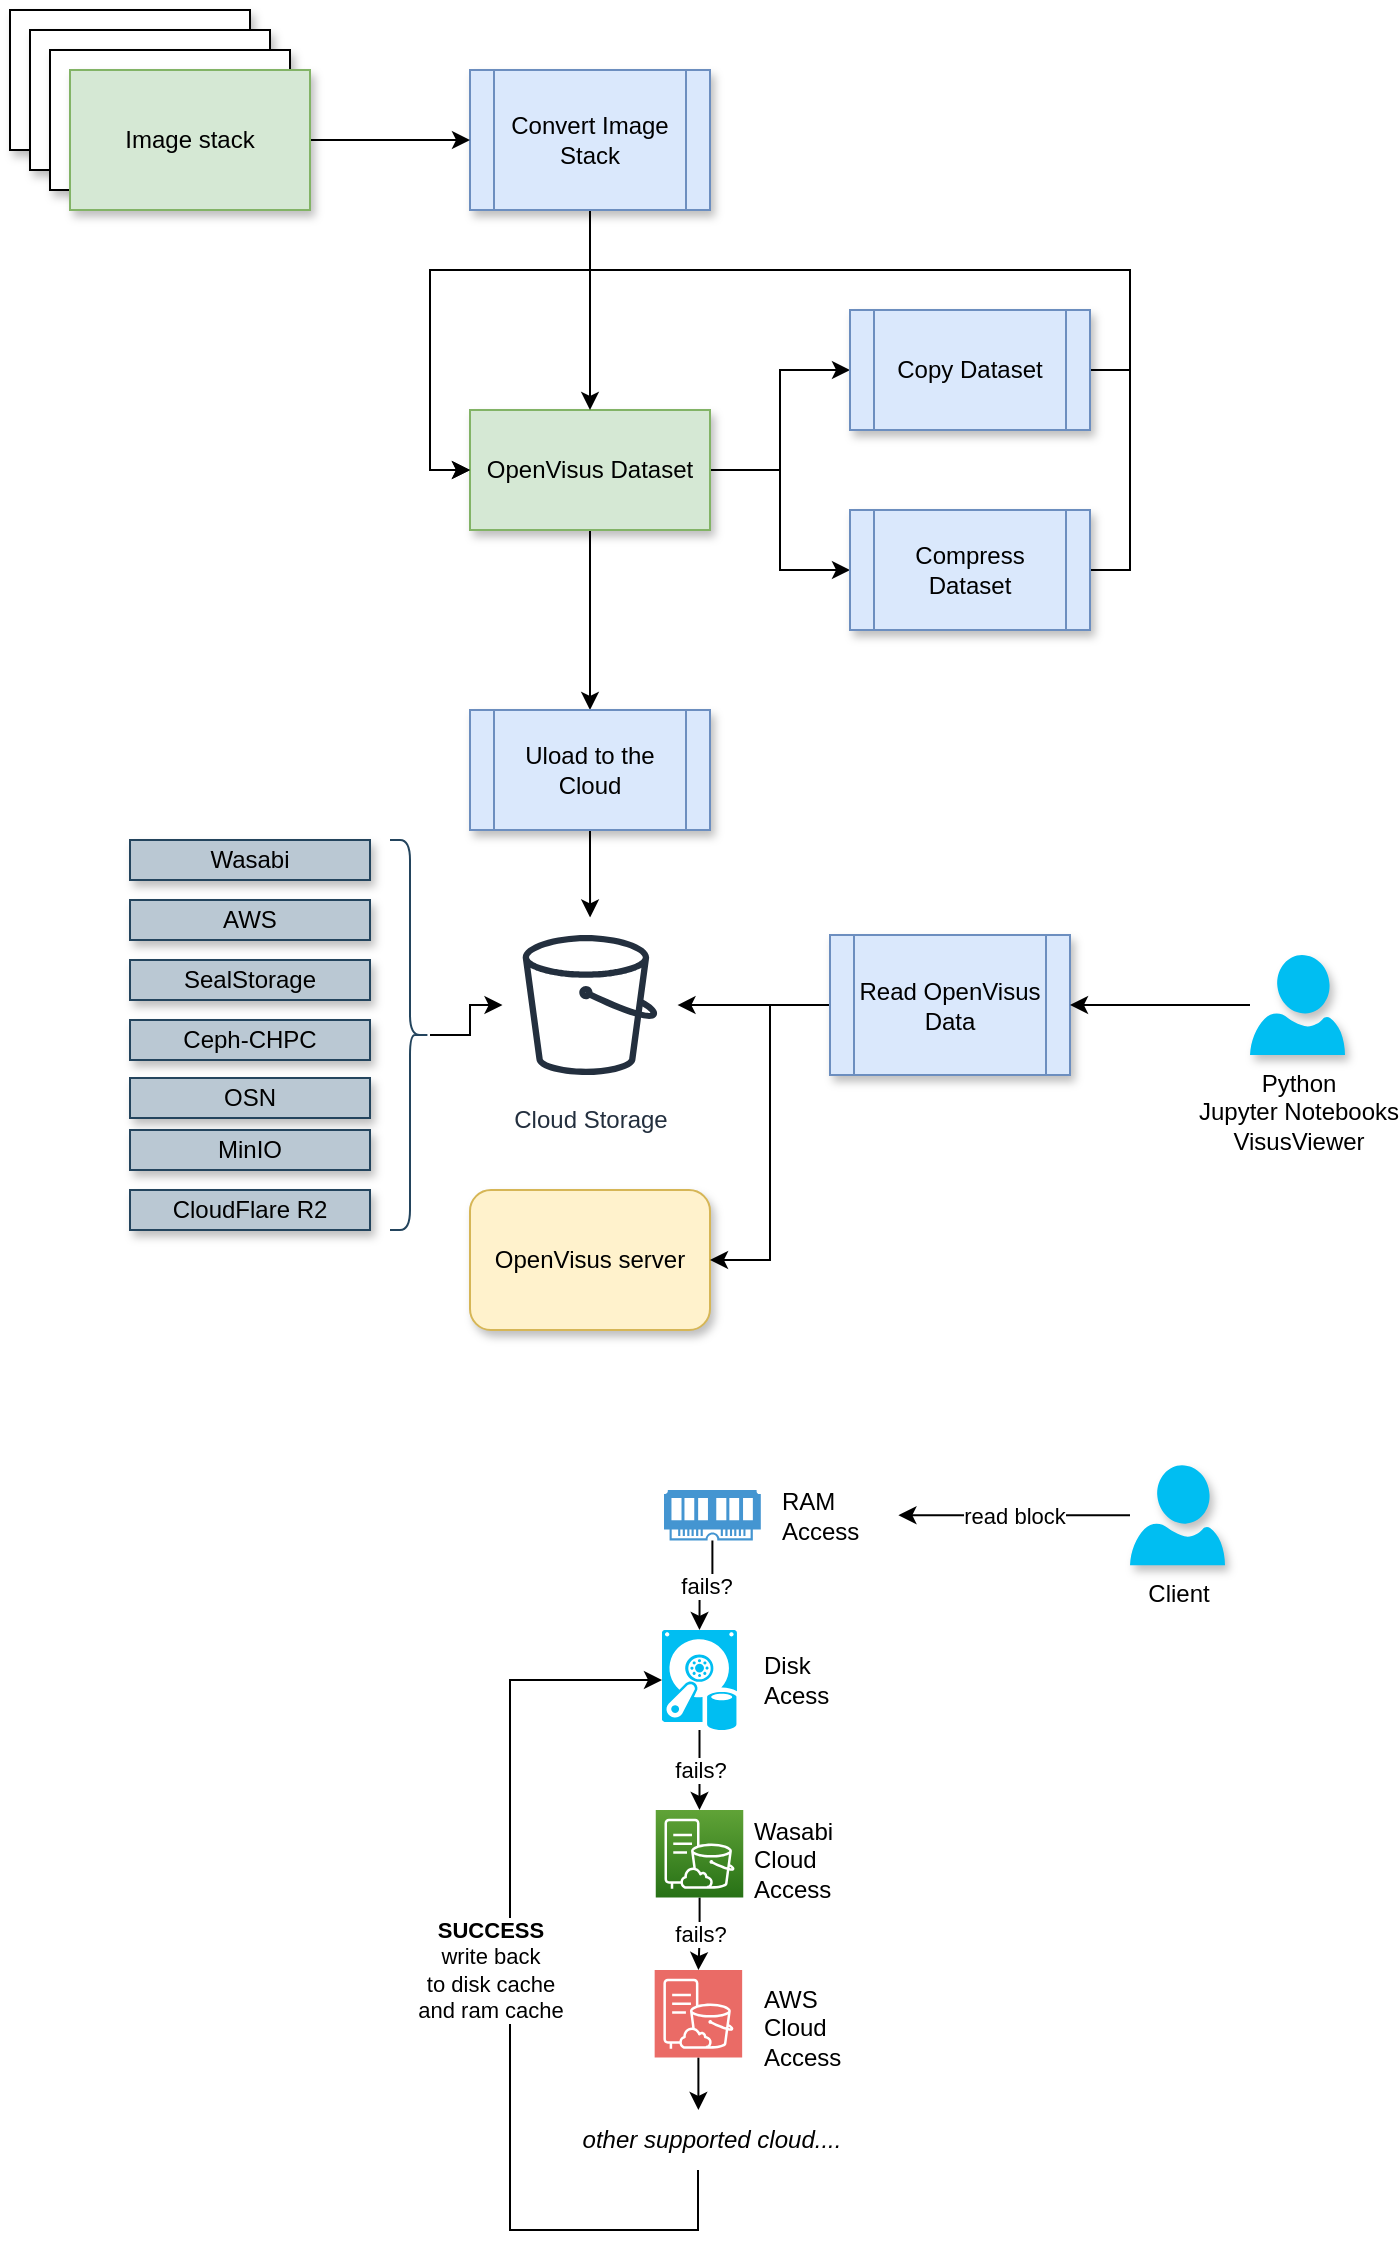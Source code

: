 <mxfile version="20.2.3" type="device"><diagram id="0JIthn8J01SLtCgRlbRt" name="Page-1"><mxGraphModel dx="874" dy="703" grid="1" gridSize="10" guides="1" tooltips="1" connect="1" arrows="1" fold="1" page="1" pageScale="1" pageWidth="850" pageHeight="1100" math="0" shadow="0"><root><mxCell id="0"/><mxCell id="1" parent="0"/><mxCell id="6HhECbit2GfQq6PjedMG-1" value="Image stack" style="rounded=0;whiteSpace=wrap;html=1;shadow=1;fontStyle=0" parent="1" vertex="1"><mxGeometry x="50" y="190" width="120" height="70" as="geometry"/></mxCell><mxCell id="6HhECbit2GfQq6PjedMG-10" style="edgeStyle=orthogonalEdgeStyle;rounded=0;orthogonalLoop=1;jettySize=auto;html=1;entryX=0;entryY=0.5;entryDx=0;entryDy=0;fontStyle=0" parent="1" source="6HhECbit2GfQq6PjedMG-2" target="6HhECbit2GfQq6PjedMG-9" edge="1"><mxGeometry relative="1" as="geometry"/></mxCell><mxCell id="6HhECbit2GfQq6PjedMG-13" style="edgeStyle=orthogonalEdgeStyle;rounded=0;orthogonalLoop=1;jettySize=auto;html=1;entryX=0;entryY=0.5;entryDx=0;entryDy=0;fontStyle=0" parent="1" source="6HhECbit2GfQq6PjedMG-2" target="6HhECbit2GfQq6PjedMG-12" edge="1"><mxGeometry relative="1" as="geometry"/></mxCell><mxCell id="6HhECbit2GfQq6PjedMG-17" style="edgeStyle=orthogonalEdgeStyle;rounded=0;orthogonalLoop=1;jettySize=auto;html=1;entryX=0.5;entryY=0;entryDx=0;entryDy=0;fontStyle=0" parent="1" source="6HhECbit2GfQq6PjedMG-2" target="6HhECbit2GfQq6PjedMG-15" edge="1"><mxGeometry relative="1" as="geometry"/></mxCell><mxCell id="6HhECbit2GfQq6PjedMG-2" value="OpenVisus Dataset" style="rounded=0;whiteSpace=wrap;html=1;shadow=1;fillColor=#d5e8d4;strokeColor=#82b366;fontStyle=0" parent="1" vertex="1"><mxGeometry x="280" y="390" width="120" height="60" as="geometry"/></mxCell><mxCell id="6HhECbit2GfQq6PjedMG-8" style="edgeStyle=orthogonalEdgeStyle;rounded=0;orthogonalLoop=1;jettySize=auto;html=1;entryX=0.5;entryY=0;entryDx=0;entryDy=0;fontStyle=0" parent="1" source="6HhECbit2GfQq6PjedMG-6" target="6HhECbit2GfQq6PjedMG-2" edge="1"><mxGeometry relative="1" as="geometry"/></mxCell><mxCell id="6HhECbit2GfQq6PjedMG-6" value="Convert Image Stack" style="shape=process;whiteSpace=wrap;html=1;backgroundOutline=1;shadow=1;fillColor=#dae8fc;strokeColor=#6c8ebf;fontStyle=0" parent="1" vertex="1"><mxGeometry x="280" y="220" width="120" height="70" as="geometry"/></mxCell><mxCell id="6HhECbit2GfQq6PjedMG-11" style="edgeStyle=orthogonalEdgeStyle;rounded=0;orthogonalLoop=1;jettySize=auto;html=1;entryX=0;entryY=0.5;entryDx=0;entryDy=0;exitX=1;exitY=0.5;exitDx=0;exitDy=0;fontStyle=0" parent="1" source="6HhECbit2GfQq6PjedMG-9" target="6HhECbit2GfQq6PjedMG-2" edge="1"><mxGeometry relative="1" as="geometry"><Array as="points"><mxPoint x="610" y="370"/><mxPoint x="610" y="320"/><mxPoint x="260" y="320"/><mxPoint x="260" y="420"/></Array></mxGeometry></mxCell><mxCell id="6HhECbit2GfQq6PjedMG-9" value="Copy Dataset" style="shape=process;whiteSpace=wrap;html=1;backgroundOutline=1;shadow=1;fillColor=#dae8fc;strokeColor=#6c8ebf;fontStyle=0" parent="1" vertex="1"><mxGeometry x="470" y="340" width="120" height="60" as="geometry"/></mxCell><mxCell id="6HhECbit2GfQq6PjedMG-14" style="edgeStyle=orthogonalEdgeStyle;rounded=0;orthogonalLoop=1;jettySize=auto;html=1;entryX=0;entryY=0.5;entryDx=0;entryDy=0;exitX=1;exitY=0.5;exitDx=0;exitDy=0;fontStyle=0" parent="1" source="6HhECbit2GfQq6PjedMG-12" target="6HhECbit2GfQq6PjedMG-2" edge="1"><mxGeometry relative="1" as="geometry"><Array as="points"><mxPoint x="610" y="470"/><mxPoint x="610" y="320"/><mxPoint x="260" y="320"/><mxPoint x="260" y="420"/></Array></mxGeometry></mxCell><mxCell id="6HhECbit2GfQq6PjedMG-12" value="Compress Dataset" style="shape=process;whiteSpace=wrap;html=1;backgroundOutline=1;shadow=1;fillColor=#dae8fc;strokeColor=#6c8ebf;fontStyle=0" parent="1" vertex="1"><mxGeometry x="470" y="440" width="120" height="60" as="geometry"/></mxCell><mxCell id="6HhECbit2GfQq6PjedMG-19" style="edgeStyle=orthogonalEdgeStyle;rounded=0;orthogonalLoop=1;jettySize=auto;html=1;fontStyle=0" parent="1" source="6HhECbit2GfQq6PjedMG-15" target="6HhECbit2GfQq6PjedMG-18" edge="1"><mxGeometry relative="1" as="geometry"/></mxCell><mxCell id="6HhECbit2GfQq6PjedMG-15" value="Uload to the Cloud" style="shape=process;whiteSpace=wrap;html=1;backgroundOutline=1;shadow=1;fillColor=#dae8fc;strokeColor=#6c8ebf;fontStyle=0" parent="1" vertex="1"><mxGeometry x="280" y="540" width="120" height="60" as="geometry"/></mxCell><mxCell id="6HhECbit2GfQq6PjedMG-18" value="Cloud Storage" style="sketch=0;outlineConnect=0;fontColor=#232F3E;gradientColor=none;strokeColor=#232F3E;fillColor=#ffffff;dashed=0;verticalLabelPosition=bottom;verticalAlign=top;align=center;html=1;fontSize=12;fontStyle=0;aspect=fixed;shape=mxgraph.aws4.resourceIcon;resIcon=mxgraph.aws4.bucket;shadow=0;" parent="1" vertex="1"><mxGeometry x="296.25" y="643.75" width="87.5" height="87.5" as="geometry"/></mxCell><mxCell id="6HhECbit2GfQq6PjedMG-20" value="Image stack" style="rounded=0;whiteSpace=wrap;html=1;shadow=1;fontStyle=0" parent="1" vertex="1"><mxGeometry x="60" y="200" width="120" height="70" as="geometry"/></mxCell><mxCell id="6HhECbit2GfQq6PjedMG-21" value="OpenVisus server" style="rounded=1;whiteSpace=wrap;html=1;shadow=1;fillColor=#fff2cc;strokeColor=#d6b656;fontStyle=0" parent="1" vertex="1"><mxGeometry x="280" y="780" width="120" height="70" as="geometry"/></mxCell><mxCell id="6HhECbit2GfQq6PjedMG-26" style="edgeStyle=orthogonalEdgeStyle;rounded=0;orthogonalLoop=1;jettySize=auto;html=1;fontStyle=0" parent="1" source="6HhECbit2GfQq6PjedMG-25" target="6HhECbit2GfQq6PjedMG-18" edge="1"><mxGeometry relative="1" as="geometry"/></mxCell><mxCell id="6HhECbit2GfQq6PjedMG-27" style="edgeStyle=orthogonalEdgeStyle;rounded=0;orthogonalLoop=1;jettySize=auto;html=1;entryX=1;entryY=0.5;entryDx=0;entryDy=0;fontStyle=0" parent="1" source="6HhECbit2GfQq6PjedMG-25" target="6HhECbit2GfQq6PjedMG-21" edge="1"><mxGeometry relative="1" as="geometry"/></mxCell><mxCell id="6HhECbit2GfQq6PjedMG-25" value="Read OpenVisus Data" style="shape=process;whiteSpace=wrap;html=1;backgroundOutline=1;shadow=1;fillColor=#dae8fc;strokeColor=#6c8ebf;fontStyle=0" parent="1" vertex="1"><mxGeometry x="460" y="652.5" width="120" height="70" as="geometry"/></mxCell><mxCell id="6HhECbit2GfQq6PjedMG-33" style="edgeStyle=orthogonalEdgeStyle;rounded=0;orthogonalLoop=1;jettySize=auto;html=1;entryX=0;entryY=0.5;entryDx=0;entryDy=0;exitX=1;exitY=0.5;exitDx=0;exitDy=0;fontStyle=0" parent="1" source="6HhECbit2GfQq6PjedMG-32" target="6HhECbit2GfQq6PjedMG-6" edge="1"><mxGeometry relative="1" as="geometry"/></mxCell><mxCell id="6HhECbit2GfQq6PjedMG-31" value="Image stack" style="rounded=0;whiteSpace=wrap;html=1;shadow=1;fontStyle=0" parent="1" vertex="1"><mxGeometry x="70" y="210" width="120" height="70" as="geometry"/></mxCell><mxCell id="6HhECbit2GfQq6PjedMG-32" value="Image stack" style="rounded=0;whiteSpace=wrap;html=1;shadow=1;fillColor=#d5e8d4;strokeColor=#82b366;fontStyle=0" parent="1" vertex="1"><mxGeometry x="80" y="220" width="120" height="70" as="geometry"/></mxCell><mxCell id="6HhECbit2GfQq6PjedMG-39" style="edgeStyle=orthogonalEdgeStyle;rounded=0;orthogonalLoop=1;jettySize=auto;html=1;entryX=1;entryY=0.5;entryDx=0;entryDy=0;fontStyle=0" parent="1" source="6HhECbit2GfQq6PjedMG-37" target="6HhECbit2GfQq6PjedMG-25" edge="1"><mxGeometry relative="1" as="geometry"/></mxCell><mxCell id="6HhECbit2GfQq6PjedMG-37" value="Python&lt;br&gt;Jupyter Notebooks&lt;br&gt;VisusViewer" style="verticalLabelPosition=bottom;html=1;verticalAlign=top;align=center;strokeColor=none;fillColor=#00BEF2;shape=mxgraph.azure.user;shadow=1;fontStyle=0" parent="1" vertex="1"><mxGeometry x="670" y="662.5" width="47.5" height="50" as="geometry"/></mxCell><mxCell id="TS244hPnD00leVRMf_4O-1" value="Wasabi" style="rounded=0;whiteSpace=wrap;html=1;fillColor=#bac8d3;strokeColor=#23445d;shadow=1;" parent="1" vertex="1"><mxGeometry x="110" y="605" width="120" height="20" as="geometry"/></mxCell><mxCell id="TS244hPnD00leVRMf_4O-2" value="AWS" style="rounded=0;whiteSpace=wrap;html=1;fillColor=#bac8d3;strokeColor=#23445d;shadow=1;" parent="1" vertex="1"><mxGeometry x="110" y="635" width="120" height="20" as="geometry"/></mxCell><mxCell id="TS244hPnD00leVRMf_4O-3" value="SealStorage" style="rounded=0;whiteSpace=wrap;html=1;fillColor=#bac8d3;strokeColor=#23445d;shadow=1;" parent="1" vertex="1"><mxGeometry x="110" y="665" width="120" height="20" as="geometry"/></mxCell><mxCell id="TS244hPnD00leVRMf_4O-4" value="Ceph-CHPC" style="rounded=0;whiteSpace=wrap;html=1;fillColor=#bac8d3;strokeColor=#23445d;shadow=1;" parent="1" vertex="1"><mxGeometry x="110" y="695" width="120" height="20" as="geometry"/></mxCell><mxCell id="TS244hPnD00leVRMf_4O-5" value="OSN" style="rounded=0;whiteSpace=wrap;html=1;fillColor=#bac8d3;strokeColor=#23445d;shadow=1;" parent="1" vertex="1"><mxGeometry x="110" y="724" width="120" height="20" as="geometry"/></mxCell><mxCell id="TS244hPnD00leVRMf_4O-7" value="MinIO" style="rounded=0;whiteSpace=wrap;html=1;fillColor=#bac8d3;strokeColor=#23445d;shadow=1;" parent="1" vertex="1"><mxGeometry x="110" y="750" width="120" height="20" as="geometry"/></mxCell><mxCell id="TS244hPnD00leVRMf_4O-11" style="edgeStyle=orthogonalEdgeStyle;rounded=0;orthogonalLoop=1;jettySize=auto;html=1;" parent="1" source="TS244hPnD00leVRMf_4O-10" target="6HhECbit2GfQq6PjedMG-18" edge="1"><mxGeometry relative="1" as="geometry"/></mxCell><mxCell id="TS244hPnD00leVRMf_4O-10" value="" style="shape=curlyBracket;whiteSpace=wrap;html=1;rounded=1;flipH=1;fillColor=#bac8d3;strokeColor=#23445d;" parent="1" vertex="1"><mxGeometry x="240" y="605" width="20" height="195" as="geometry"/></mxCell><mxCell id="s9lXoAa2pt84-g5Ai3nA-12" value="fails?" style="edgeStyle=orthogonalEdgeStyle;rounded=0;orthogonalLoop=1;jettySize=auto;html=1;entryX=0.5;entryY=0;entryDx=0;entryDy=0;entryPerimeter=0;" edge="1" parent="1" source="s9lXoAa2pt84-g5Ai3nA-1" target="s9lXoAa2pt84-g5Ai3nA-9"><mxGeometry relative="1" as="geometry"/></mxCell><mxCell id="s9lXoAa2pt84-g5Ai3nA-1" value="" style="pointerEvents=1;shadow=0;dashed=0;html=1;strokeColor=none;fillColor=#4495D1;labelPosition=center;verticalLabelPosition=bottom;verticalAlign=top;align=center;outlineConnect=0;shape=mxgraph.veeam.ram;" vertex="1" parent="1"><mxGeometry x="377" y="930" width="48.4" height="25.2" as="geometry"/></mxCell><mxCell id="s9lXoAa2pt84-g5Ai3nA-11" value="read block" style="edgeStyle=orthogonalEdgeStyle;rounded=0;orthogonalLoop=1;jettySize=auto;html=1;" edge="1" parent="1" source="s9lXoAa2pt84-g5Ai3nA-2" target="s9lXoAa2pt84-g5Ai3nA-29"><mxGeometry relative="1" as="geometry"><mxPoint x="520" y="942.6" as="targetPoint"/></mxGeometry></mxCell><mxCell id="s9lXoAa2pt84-g5Ai3nA-2" value="Client&lt;br&gt;" style="verticalLabelPosition=bottom;html=1;verticalAlign=top;align=center;strokeColor=none;fillColor=#00BEF2;shape=mxgraph.azure.user;shadow=1;fontStyle=0" vertex="1" parent="1"><mxGeometry x="610" y="917.6" width="47.5" height="50" as="geometry"/></mxCell><mxCell id="s9lXoAa2pt84-g5Ai3nA-14" value="fails?" style="edgeStyle=orthogonalEdgeStyle;rounded=0;orthogonalLoop=1;jettySize=auto;html=1;entryX=0.5;entryY=0;entryDx=0;entryDy=0;entryPerimeter=0;" edge="1" parent="1" source="s9lXoAa2pt84-g5Ai3nA-9" target="s9lXoAa2pt84-g5Ai3nA-13"><mxGeometry relative="1" as="geometry"/></mxCell><mxCell id="s9lXoAa2pt84-g5Ai3nA-9" value="" style="verticalLabelPosition=bottom;html=1;verticalAlign=top;align=center;strokeColor=none;fillColor=#00BEF2;shape=mxgraph.azure.vhd_data_disk;pointerEvents=1;" vertex="1" parent="1"><mxGeometry x="376" y="1000" width="37.5" height="50" as="geometry"/></mxCell><mxCell id="s9lXoAa2pt84-g5Ai3nA-19" value="fails?" style="edgeStyle=orthogonalEdgeStyle;rounded=0;orthogonalLoop=1;jettySize=auto;html=1;entryX=0.5;entryY=0;entryDx=0;entryDy=0;entryPerimeter=0;" edge="1" parent="1" source="s9lXoAa2pt84-g5Ai3nA-13" target="s9lXoAa2pt84-g5Ai3nA-15"><mxGeometry relative="1" as="geometry"/></mxCell><mxCell id="s9lXoAa2pt84-g5Ai3nA-13" value="" style="sketch=0;points=[[0,0,0],[0.25,0,0],[0.5,0,0],[0.75,0,0],[1,0,0],[0,1,0],[0.25,1,0],[0.5,1,0],[0.75,1,0],[1,1,0],[0,0.25,0],[0,0.5,0],[0,0.75,0],[1,0.25,0],[1,0.5,0],[1,0.75,0]];outlineConnect=0;fontColor=#232F3E;gradientColor=#60A337;gradientDirection=north;fillColor=#277116;strokeColor=#ffffff;dashed=0;verticalLabelPosition=bottom;verticalAlign=top;align=center;html=1;fontSize=12;fontStyle=0;aspect=fixed;shape=mxgraph.aws4.resourceIcon;resIcon=mxgraph.aws4.s3_on_outposts_storage;" vertex="1" parent="1"><mxGeometry x="372.88" y="1090" width="43.75" height="43.75" as="geometry"/></mxCell><mxCell id="s9lXoAa2pt84-g5Ai3nA-23" style="edgeStyle=orthogonalEdgeStyle;rounded=0;orthogonalLoop=1;jettySize=auto;html=1;" edge="1" parent="1" source="s9lXoAa2pt84-g5Ai3nA-15"><mxGeometry relative="1" as="geometry"><mxPoint x="394.205" y="1240" as="targetPoint"/></mxGeometry></mxCell><mxCell id="s9lXoAa2pt84-g5Ai3nA-15" value="" style="sketch=0;points=[[0,0,0],[0.25,0,0],[0.5,0,0],[0.75,0,0],[1,0,0],[0,1,0],[0.25,1,0],[0.5,1,0],[0.75,1,0],[1,1,0],[0,0.25,0],[0,0.5,0],[0,0.75,0],[1,0.25,0],[1,0.5,0],[1,0.75,0]];outlineConnect=0;fontColor=#232F3E;gradientColor=#EA6B66;gradientDirection=north;fillColor=#EA6B66;strokeColor=#ffffff;dashed=0;verticalLabelPosition=bottom;verticalAlign=top;align=center;html=1;fontSize=12;fontStyle=0;aspect=fixed;shape=mxgraph.aws4.resourceIcon;resIcon=mxgraph.aws4.s3_on_outposts_storage;" vertex="1" parent="1"><mxGeometry x="372.33" y="1170" width="43.75" height="43.75" as="geometry"/></mxCell><mxCell id="s9lXoAa2pt84-g5Ai3nA-20" value="Wasabi&lt;br&gt;Cloud Access" style="text;html=1;strokeColor=none;fillColor=none;align=left;verticalAlign=middle;whiteSpace=wrap;rounded=0;fontStyle=0" vertex="1" parent="1"><mxGeometry x="419.63" y="1100" width="60" height="30" as="geometry"/></mxCell><mxCell id="s9lXoAa2pt84-g5Ai3nA-21" value="&lt;span style=&quot;font-weight: normal;&quot;&gt;AWS&lt;br&gt;Cloud&amp;nbsp;&lt;br&gt;Access&lt;br&gt;&lt;/span&gt;" style="text;html=1;strokeColor=none;fillColor=none;align=left;verticalAlign=middle;whiteSpace=wrap;rounded=0;fontStyle=1" vertex="1" parent="1"><mxGeometry x="425" y="1183.75" width="60" height="30" as="geometry"/></mxCell><mxCell id="s9lXoAa2pt84-g5Ai3nA-22" value="CloudFlare R2" style="rounded=0;whiteSpace=wrap;html=1;fillColor=#bac8d3;strokeColor=#23445d;shadow=1;" vertex="1" parent="1"><mxGeometry x="110" y="780" width="120" height="20" as="geometry"/></mxCell><mxCell id="s9lXoAa2pt84-g5Ai3nA-25" value="&lt;b&gt;SUCCESS&lt;/b&gt;&lt;br&gt;write back&lt;br&gt;to disk cache&lt;br&gt;and ram cache" style="edgeStyle=orthogonalEdgeStyle;rounded=0;orthogonalLoop=1;jettySize=auto;html=1;entryX=0;entryY=0.5;entryDx=0;entryDy=0;entryPerimeter=0;" edge="1" parent="1" source="s9lXoAa2pt84-g5Ai3nA-24" target="s9lXoAa2pt84-g5Ai3nA-9"><mxGeometry x="0.07" y="10" relative="1" as="geometry"><Array as="points"><mxPoint x="394" y="1300"/><mxPoint x="300" y="1300"/><mxPoint x="300" y="1025"/></Array><mxPoint as="offset"/></mxGeometry></mxCell><mxCell id="s9lXoAa2pt84-g5Ai3nA-24" value="other supported cloud...." style="text;html=1;strokeColor=none;fillColor=none;align=center;verticalAlign=middle;whiteSpace=wrap;rounded=0;fontStyle=2" vertex="1" parent="1"><mxGeometry x="308.2" y="1240" width="186" height="30" as="geometry"/></mxCell><mxCell id="s9lXoAa2pt84-g5Ai3nA-29" value="RAM Access" style="text;html=1;strokeColor=none;fillColor=none;align=left;verticalAlign=middle;whiteSpace=wrap;rounded=0;" vertex="1" parent="1"><mxGeometry x="434.2" y="927.6" width="60" height="30" as="geometry"/></mxCell><mxCell id="s9lXoAa2pt84-g5Ai3nA-30" value="Disk Acess" style="text;html=1;strokeColor=none;fillColor=none;align=left;verticalAlign=middle;whiteSpace=wrap;rounded=0;" vertex="1" parent="1"><mxGeometry x="425" y="1010" width="60" height="30" as="geometry"/></mxCell></root></mxGraphModel></diagram></mxfile>